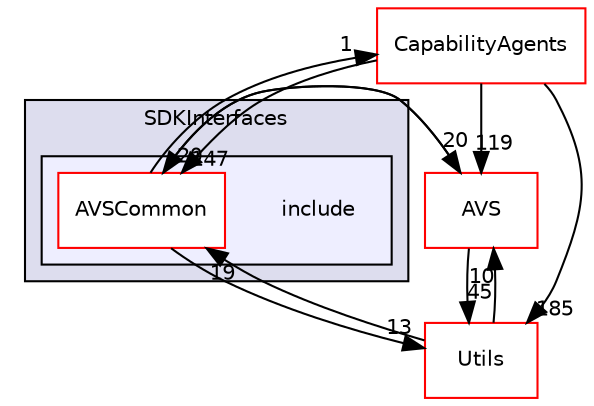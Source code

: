 digraph "/workplace/avs-device-sdk/AVSCommon/SDKInterfaces/include" {
  compound=true
  node [ fontsize="10", fontname="Helvetica"];
  edge [ labelfontsize="10", labelfontname="Helvetica"];
  subgraph clusterdir_97afc8111b754cf401b73024f872f45d {
    graph [ bgcolor="#ddddee", pencolor="black", label="SDKInterfaces" fontname="Helvetica", fontsize="10", URL="dir_97afc8111b754cf401b73024f872f45d.html"]
  subgraph clusterdir_17341252d14ec499eb3e1f7903ffcdf5 {
    graph [ bgcolor="#eeeeff", pencolor="black", label="" URL="dir_17341252d14ec499eb3e1f7903ffcdf5.html"];
    dir_17341252d14ec499eb3e1f7903ffcdf5 [shape=plaintext label="include"];
    dir_5021e1325decff0a465f80b9ba997f55 [shape=box label="AVSCommon" color="red" fillcolor="white" style="filled" URL="dir_5021e1325decff0a465f80b9ba997f55.html"];
  }
  }
  dir_7cf910bd1d7603f12ef47ff650cec893 [shape=box label="CapabilityAgents" fillcolor="white" style="filled" color="red" URL="dir_7cf910bd1d7603f12ef47ff650cec893.html"];
  dir_80711c2a226d5fced33fce22558d3784 [shape=box label="AVS" fillcolor="white" style="filled" color="red" URL="dir_80711c2a226d5fced33fce22558d3784.html"];
  dir_49dd3d9ac5586189aa170bac46425b9c [shape=box label="Utils" fillcolor="white" style="filled" color="red" URL="dir_49dd3d9ac5586189aa170bac46425b9c.html"];
  dir_7cf910bd1d7603f12ef47ff650cec893->dir_80711c2a226d5fced33fce22558d3784 [headlabel="119", labeldistance=1.5 headhref="dir_000054_000048.html"];
  dir_7cf910bd1d7603f12ef47ff650cec893->dir_49dd3d9ac5586189aa170bac46425b9c [headlabel="185", labeldistance=1.5 headhref="dir_000054_000066.html"];
  dir_7cf910bd1d7603f12ef47ff650cec893->dir_5021e1325decff0a465f80b9ba997f55 [headlabel="147", labeldistance=1.5 headhref="dir_000054_000076.html"];
  dir_80711c2a226d5fced33fce22558d3784->dir_49dd3d9ac5586189aa170bac46425b9c [headlabel="45", labeldistance=1.5 headhref="dir_000048_000066.html"];
  dir_80711c2a226d5fced33fce22558d3784->dir_5021e1325decff0a465f80b9ba997f55 [headlabel="20", labeldistance=1.5 headhref="dir_000048_000076.html"];
  dir_49dd3d9ac5586189aa170bac46425b9c->dir_80711c2a226d5fced33fce22558d3784 [headlabel="10", labeldistance=1.5 headhref="dir_000066_000048.html"];
  dir_49dd3d9ac5586189aa170bac46425b9c->dir_5021e1325decff0a465f80b9ba997f55 [headlabel="19", labeldistance=1.5 headhref="dir_000066_000076.html"];
  dir_5021e1325decff0a465f80b9ba997f55->dir_7cf910bd1d7603f12ef47ff650cec893 [headlabel="1", labeldistance=1.5 headhref="dir_000076_000054.html"];
  dir_5021e1325decff0a465f80b9ba997f55->dir_80711c2a226d5fced33fce22558d3784 [headlabel="20", labeldistance=1.5 headhref="dir_000076_000048.html"];
  dir_5021e1325decff0a465f80b9ba997f55->dir_49dd3d9ac5586189aa170bac46425b9c [headlabel="13", labeldistance=1.5 headhref="dir_000076_000066.html"];
}
